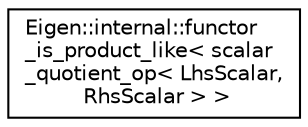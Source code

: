 digraph "Graphical Class Hierarchy"
{
  edge [fontname="Helvetica",fontsize="10",labelfontname="Helvetica",labelfontsize="10"];
  node [fontname="Helvetica",fontsize="10",shape=record];
  rankdir="LR";
  Node1 [label="Eigen::internal::functor\l_is_product_like\< scalar\l_quotient_op\< LhsScalar,\l RhsScalar \> \>",height=0.2,width=0.4,color="black", fillcolor="white", style="filled",URL="$struct_eigen_1_1internal_1_1functor__is__product__like_3_01scalar__quotient__op_3_01_lhs_scalar_00_01_rhs_scalar_01_4_01_4.html"];
}
